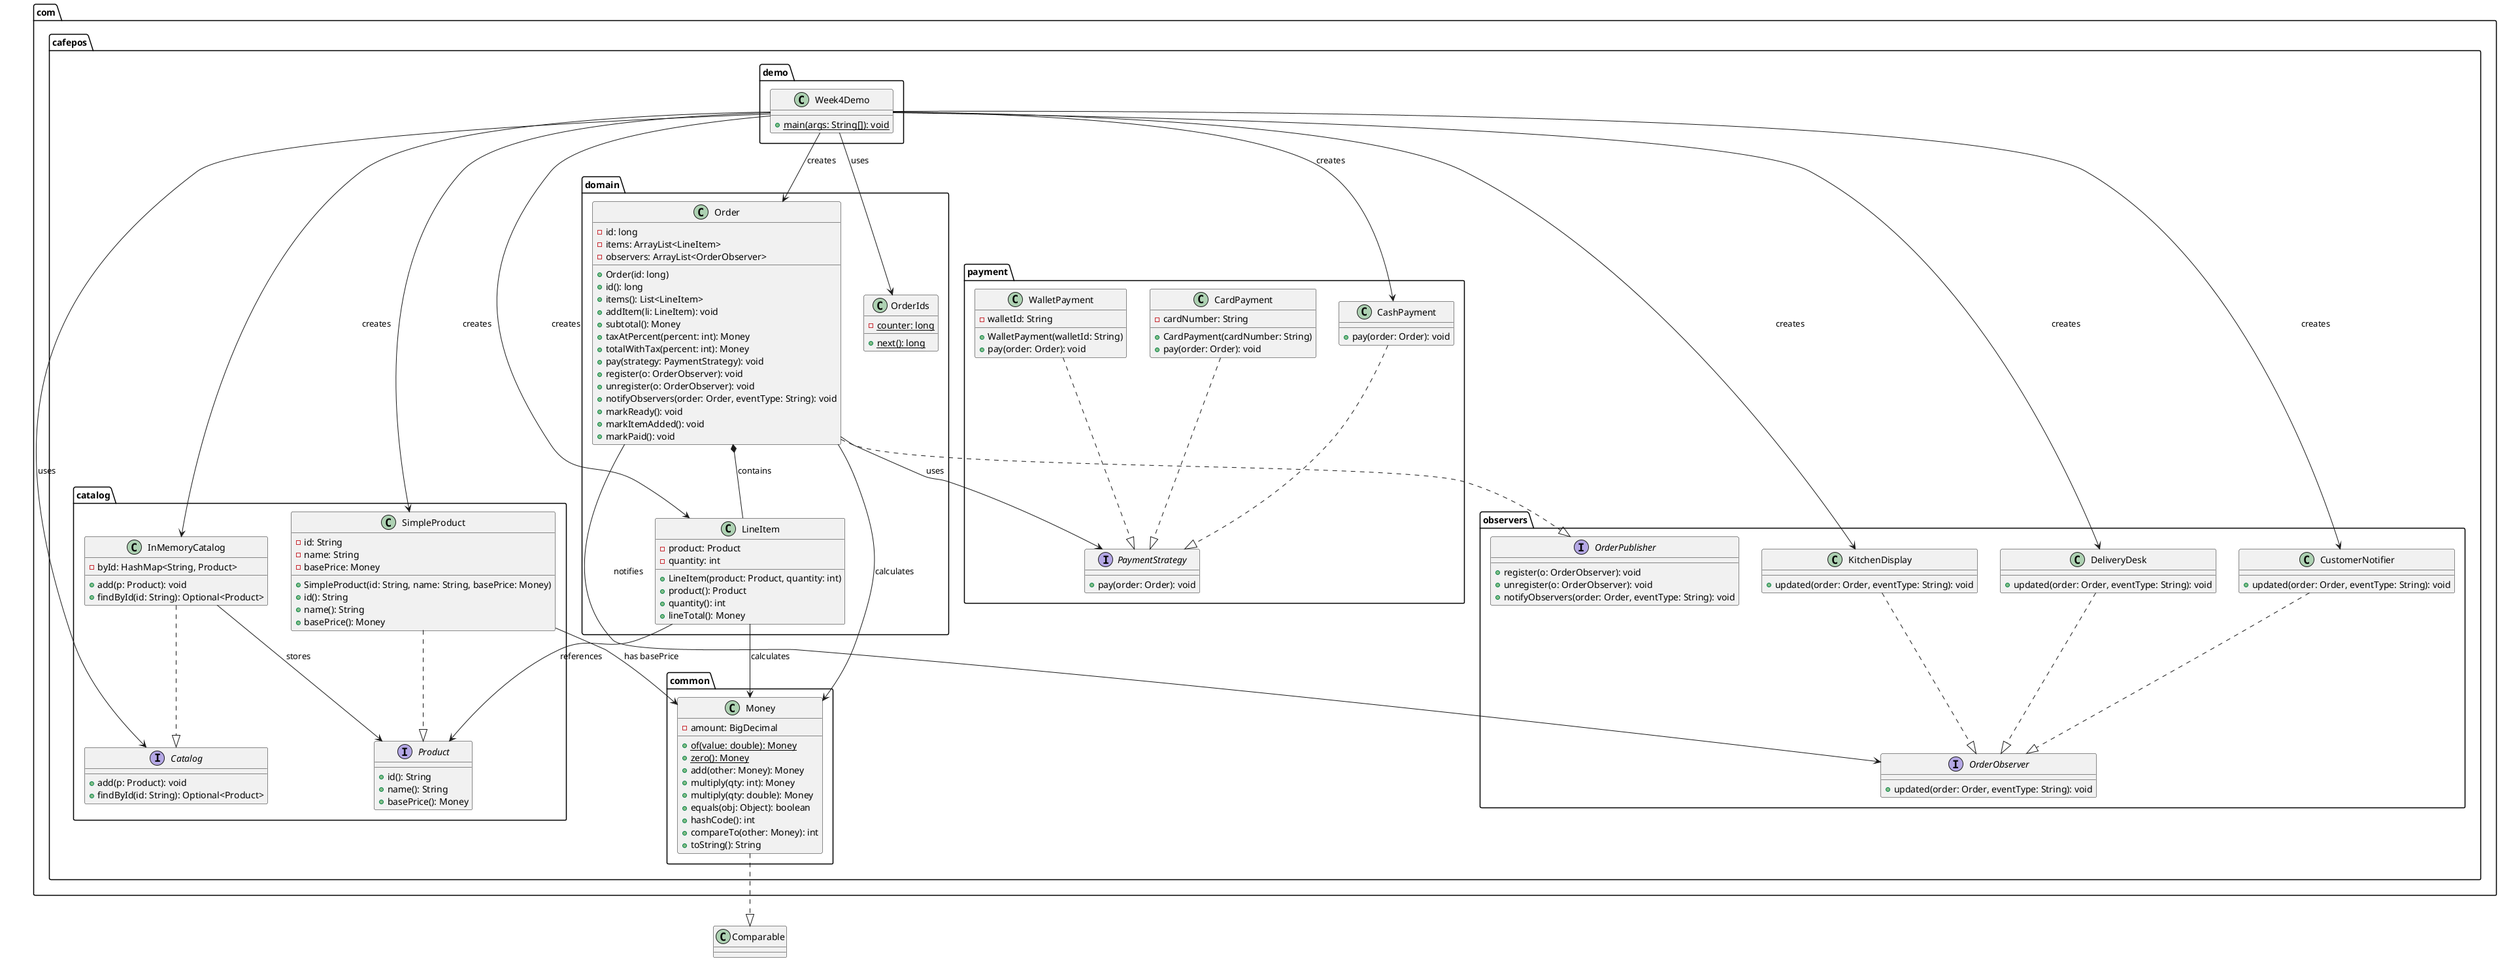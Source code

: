 @startuml CafePOS Class Diagram

package "com.cafepos.common" {
    class Money {
        - amount: BigDecimal
        + {static} of(value: double): Money
        + {static} zero(): Money
        + add(other: Money): Money
        + multiply(qty: int): Money
        + multiply(qty: double): Money
        + equals(obj: Object): boolean
        + hashCode(): int
        + compareTo(other: Money): int
        + toString(): String
    }
}

package "com.cafepos.catalog" {
    interface Product {
        + id(): String
        + name(): String
        + basePrice(): Money
    }
    
    class SimpleProduct {
        - id: String
        - name: String
        - basePrice: Money
        + SimpleProduct(id: String, name: String, basePrice: Money)
        + id(): String
        + name(): String
        + basePrice(): Money
    }
    
    interface Catalog {
        + add(p: Product): void
        + findById(id: String): Optional<Product>
    }
    
    class InMemoryCatalog {
        - byId: HashMap<String, Product>
        + add(p: Product): void
        + findById(id: String): Optional<Product>
    }
}

package "com.cafepos.domain" {
    class Order {
        - id: long
        - items: ArrayList<LineItem>
        - observers: ArrayList<OrderObserver>
        + Order(id: long)
        + id(): long
        + items(): List<LineItem>
        + addItem(li: LineItem): void
        + subtotal(): Money
        + taxAtPercent(percent: int): Money
        + totalWithTax(percent: int): Money
        + pay(strategy: PaymentStrategy): void
        + register(o: OrderObserver): void
        + unregister(o: OrderObserver): void
        + notifyObservers(order: Order, eventType: String): void
        + markReady(): void
        + markItemAdded(): void
        + markPaid(): void
    }
    
    class LineItem {
        - product: Product
        - quantity: int
        + LineItem(product: Product, quantity: int)
        + product(): Product
        + quantity(): int
        + lineTotal(): Money
    }
    
    class OrderIds {
        - {static} counter: long
        + {static} next(): long
    }
}

package "com.cafepos.demo" {
    'class Week2Demo {
    '    + {static} main(args: String[]): void
    '}
    
    'class Week3Demo {
    '    + {static} main(args: String[]): void
    '}
    
    class Week4Demo {
        + {static} main(args: String[]): void
    }
}

package "com.cafepos.payment" {
    interface PaymentStrategy {
        + pay(order: Order): void
    }
    
    class CashPayment {
        + pay(order: Order): void
    }
    
    class CardPayment {
        - cardNumber: String
        + CardPayment(cardNumber: String)
        + pay(order: Order): void
    }
    
    class WalletPayment {
        - walletId: String
        + WalletPayment(walletId: String)
        + pay(order: Order): void
    }
}

package "com.cafepos.observers" {
    interface OrderObserver {
        + updated(order: Order, eventType: String): void
    }
    
    interface OrderPublisher {
        + register(o: OrderObserver): void
        + unregister(o: OrderObserver): void
        + notifyObservers(order: Order, eventType: String): void
    }
    
    class KitchenDisplay {
        + updated(order: Order, eventType: String): void
    }
    
    class DeliveryDesk {
        + updated(order: Order, eventType: String): void
    }
    
    class CustomerNotifier {
        + updated(order: Order, eventType: String): void
    }
}

' Relationships
SimpleProduct ..|> Product
InMemoryCatalog ..|> Catalog
InMemoryCatalog --> Product : stores
Order *-- LineItem : contains
LineItem --> Product : references
LineItem --> Money : calculates
Order --> Money : calculates
SimpleProduct --> Money : has basePrice
Money ..|> Comparable
Order --> PaymentStrategy : uses
Order ..|> OrderPublisher
Order --> OrderObserver : notifies
CashPayment ..|> PaymentStrategy
CardPayment ..|> PaymentStrategy
WalletPayment ..|> PaymentStrategy
KitchenDisplay ..|> OrderObserver
DeliveryDesk ..|> OrderObserver
CustomerNotifier ..|> OrderObserver
'Week2Demo --> Catalog : uses
'Week2Demo --> InMemoryCatalog : creates
'Week2Demo --> SimpleProduct : creates
'Week2Demo --> Order : creates
'Week2Demo --> LineItem : creates
'Week2Demo --> OrderIds : uses
'Week3Demo --> Catalog : uses
'Week3Demo --> InMemoryCatalog : creates
'Week3Demo --> SimpleProduct : creates
'Week3Demo --> Order : creates
'Week3Demo --> LineItem : creates
'Week3Demo --> OrderIds : uses
'Week3Demo --> CashPayment : creates
'Week3Demo --> CardPayment : creates
'Week3Demo --> WalletPayment : creates
Week4Demo --> Catalog : uses
Week4Demo --> InMemoryCatalog : creates
Week4Demo --> SimpleProduct : creates
Week4Demo --> Order : creates
Week4Demo --> LineItem : creates
Week4Demo --> OrderIds : uses
Week4Demo --> KitchenDisplay : creates
Week4Demo --> DeliveryDesk : creates
Week4Demo --> CustomerNotifier : creates
Week4Demo --> CashPayment : creates

@enduml